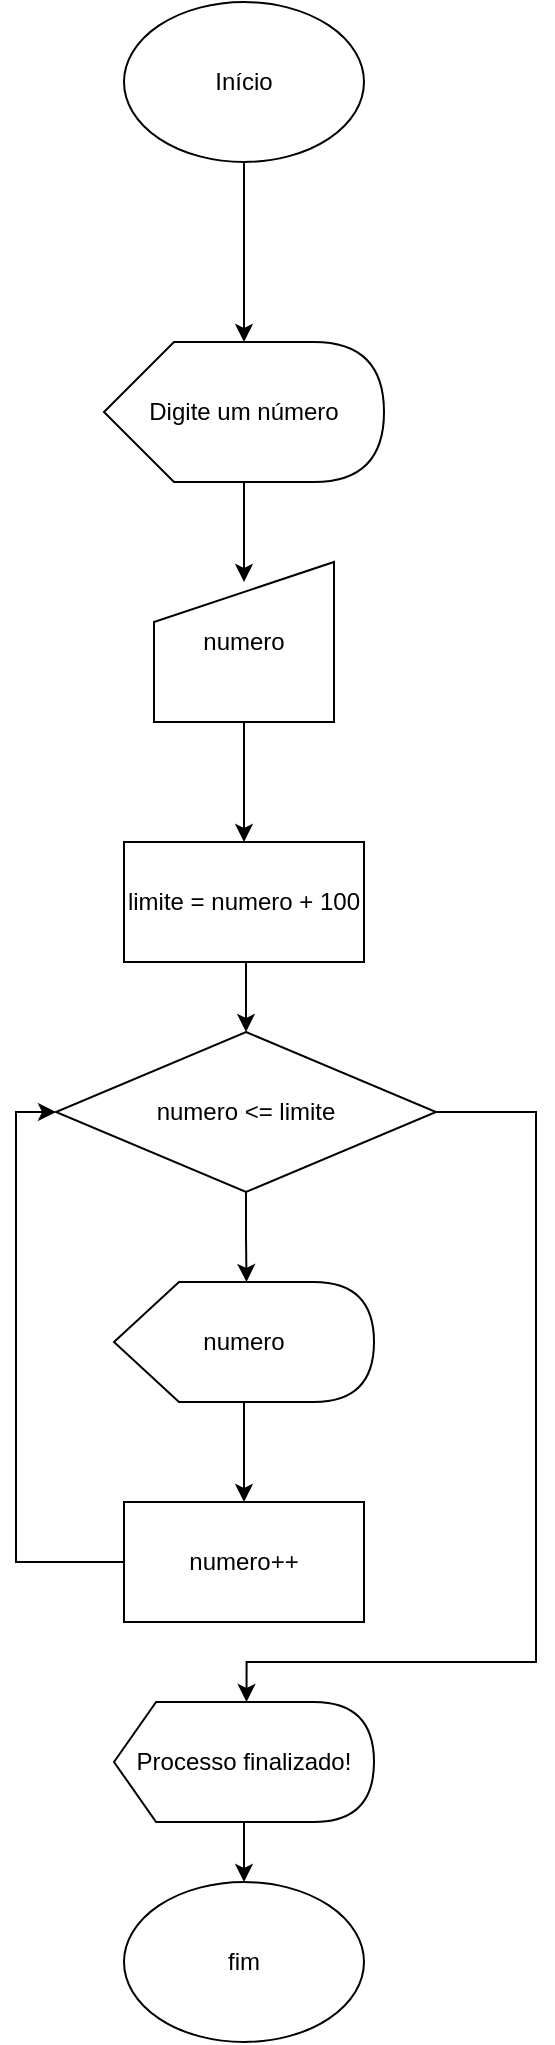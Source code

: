 <mxfile version="21.7.5" type="device">
  <diagram name="Página-1" id="T1LzsLkTq_WKKPjEtu6v">
    <mxGraphModel dx="1434" dy="788" grid="1" gridSize="10" guides="1" tooltips="1" connect="1" arrows="1" fold="1" page="1" pageScale="1" pageWidth="827" pageHeight="1169" math="0" shadow="0">
      <root>
        <mxCell id="0" />
        <mxCell id="1" parent="0" />
        <mxCell id="khg-mpe09VVCKJnyYj_Z-14" style="edgeStyle=orthogonalEdgeStyle;rounded=0;orthogonalLoop=1;jettySize=auto;html=1;exitX=0.5;exitY=1;exitDx=0;exitDy=0;" edge="1" parent="1" source="khg-mpe09VVCKJnyYj_Z-11">
          <mxGeometry relative="1" as="geometry">
            <mxPoint x="414" y="200" as="targetPoint" />
          </mxGeometry>
        </mxCell>
        <mxCell id="khg-mpe09VVCKJnyYj_Z-11" value="Início" style="ellipse;whiteSpace=wrap;html=1;" vertex="1" parent="1">
          <mxGeometry x="354" y="30" width="120" height="80" as="geometry" />
        </mxCell>
        <mxCell id="khg-mpe09VVCKJnyYj_Z-16" style="edgeStyle=orthogonalEdgeStyle;rounded=0;orthogonalLoop=1;jettySize=auto;html=1;exitX=0;exitY=0;exitDx=70;exitDy=70;exitPerimeter=0;" edge="1" parent="1" source="khg-mpe09VVCKJnyYj_Z-15">
          <mxGeometry relative="1" as="geometry">
            <mxPoint x="414" y="320" as="targetPoint" />
            <Array as="points">
              <mxPoint x="414" y="300" />
              <mxPoint x="414" y="300" />
            </Array>
          </mxGeometry>
        </mxCell>
        <mxCell id="khg-mpe09VVCKJnyYj_Z-15" value="Digite um número" style="shape=display;whiteSpace=wrap;html=1;" vertex="1" parent="1">
          <mxGeometry x="344" y="200" width="140" height="70" as="geometry" />
        </mxCell>
        <mxCell id="khg-mpe09VVCKJnyYj_Z-19" style="edgeStyle=orthogonalEdgeStyle;rounded=0;orthogonalLoop=1;jettySize=auto;html=1;exitX=0.5;exitY=1;exitDx=0;exitDy=0;entryX=0.5;entryY=0;entryDx=0;entryDy=0;" edge="1" parent="1" source="khg-mpe09VVCKJnyYj_Z-17" target="khg-mpe09VVCKJnyYj_Z-18">
          <mxGeometry relative="1" as="geometry" />
        </mxCell>
        <mxCell id="khg-mpe09VVCKJnyYj_Z-17" value="numero" style="shape=manualInput;whiteSpace=wrap;html=1;" vertex="1" parent="1">
          <mxGeometry x="369" y="310" width="90" height="80" as="geometry" />
        </mxCell>
        <mxCell id="khg-mpe09VVCKJnyYj_Z-21" style="edgeStyle=orthogonalEdgeStyle;rounded=0;orthogonalLoop=1;jettySize=auto;html=1;exitX=0.5;exitY=1;exitDx=0;exitDy=0;entryX=0.5;entryY=0;entryDx=0;entryDy=0;" edge="1" parent="1" source="khg-mpe09VVCKJnyYj_Z-18" target="khg-mpe09VVCKJnyYj_Z-20">
          <mxGeometry relative="1" as="geometry" />
        </mxCell>
        <mxCell id="khg-mpe09VVCKJnyYj_Z-18" value="limite = numero + 100" style="rounded=0;whiteSpace=wrap;html=1;" vertex="1" parent="1">
          <mxGeometry x="354" y="450" width="120" height="60" as="geometry" />
        </mxCell>
        <mxCell id="khg-mpe09VVCKJnyYj_Z-26" style="edgeStyle=orthogonalEdgeStyle;rounded=0;orthogonalLoop=1;jettySize=auto;html=1;exitX=0.5;exitY=1;exitDx=0;exitDy=0;entryX=0;entryY=0;entryDx=66.25;entryDy=0;entryPerimeter=0;" edge="1" parent="1" source="khg-mpe09VVCKJnyYj_Z-20" target="khg-mpe09VVCKJnyYj_Z-22">
          <mxGeometry relative="1" as="geometry" />
        </mxCell>
        <mxCell id="khg-mpe09VVCKJnyYj_Z-30" style="edgeStyle=orthogonalEdgeStyle;rounded=0;orthogonalLoop=1;jettySize=auto;html=1;entryX=0;entryY=0;entryDx=66.25;entryDy=0;entryPerimeter=0;" edge="1" parent="1" source="khg-mpe09VVCKJnyYj_Z-20" target="khg-mpe09VVCKJnyYj_Z-32">
          <mxGeometry relative="1" as="geometry">
            <mxPoint x="500" y="860" as="targetPoint" />
            <Array as="points">
              <mxPoint x="560" y="585" />
              <mxPoint x="560" y="860" />
              <mxPoint x="415" y="860" />
            </Array>
          </mxGeometry>
        </mxCell>
        <mxCell id="khg-mpe09VVCKJnyYj_Z-20" value="numero &amp;lt;= limite" style="rhombus;whiteSpace=wrap;html=1;" vertex="1" parent="1">
          <mxGeometry x="320" y="545" width="190" height="80" as="geometry" />
        </mxCell>
        <mxCell id="khg-mpe09VVCKJnyYj_Z-28" value="" style="edgeStyle=orthogonalEdgeStyle;rounded=0;orthogonalLoop=1;jettySize=auto;html=1;" edge="1" parent="1" source="khg-mpe09VVCKJnyYj_Z-22" target="khg-mpe09VVCKJnyYj_Z-27">
          <mxGeometry relative="1" as="geometry" />
        </mxCell>
        <mxCell id="khg-mpe09VVCKJnyYj_Z-22" value="numero" style="shape=display;whiteSpace=wrap;html=1;" vertex="1" parent="1">
          <mxGeometry x="349" y="670" width="130" height="60" as="geometry" />
        </mxCell>
        <mxCell id="khg-mpe09VVCKJnyYj_Z-29" style="edgeStyle=orthogonalEdgeStyle;rounded=0;orthogonalLoop=1;jettySize=auto;html=1;entryX=0;entryY=0.5;entryDx=0;entryDy=0;exitX=0;exitY=0.5;exitDx=0;exitDy=0;" edge="1" parent="1" source="khg-mpe09VVCKJnyYj_Z-27" target="khg-mpe09VVCKJnyYj_Z-20">
          <mxGeometry relative="1" as="geometry">
            <Array as="points">
              <mxPoint x="300" y="810" />
              <mxPoint x="300" y="585" />
            </Array>
          </mxGeometry>
        </mxCell>
        <mxCell id="khg-mpe09VVCKJnyYj_Z-27" value="numero++" style="rounded=0;whiteSpace=wrap;html=1;" vertex="1" parent="1">
          <mxGeometry x="354" y="780" width="120" height="60" as="geometry" />
        </mxCell>
        <mxCell id="khg-mpe09VVCKJnyYj_Z-35" value="" style="edgeStyle=orthogonalEdgeStyle;rounded=0;orthogonalLoop=1;jettySize=auto;html=1;" edge="1" parent="1" source="khg-mpe09VVCKJnyYj_Z-32" target="khg-mpe09VVCKJnyYj_Z-34">
          <mxGeometry relative="1" as="geometry" />
        </mxCell>
        <mxCell id="khg-mpe09VVCKJnyYj_Z-32" value="Processo finalizado!" style="shape=display;whiteSpace=wrap;html=1;size=0.162;" vertex="1" parent="1">
          <mxGeometry x="349" y="880" width="130" height="60" as="geometry" />
        </mxCell>
        <mxCell id="khg-mpe09VVCKJnyYj_Z-34" value="fim" style="ellipse;whiteSpace=wrap;html=1;" vertex="1" parent="1">
          <mxGeometry x="354" y="970" width="120" height="80" as="geometry" />
        </mxCell>
      </root>
    </mxGraphModel>
  </diagram>
</mxfile>
